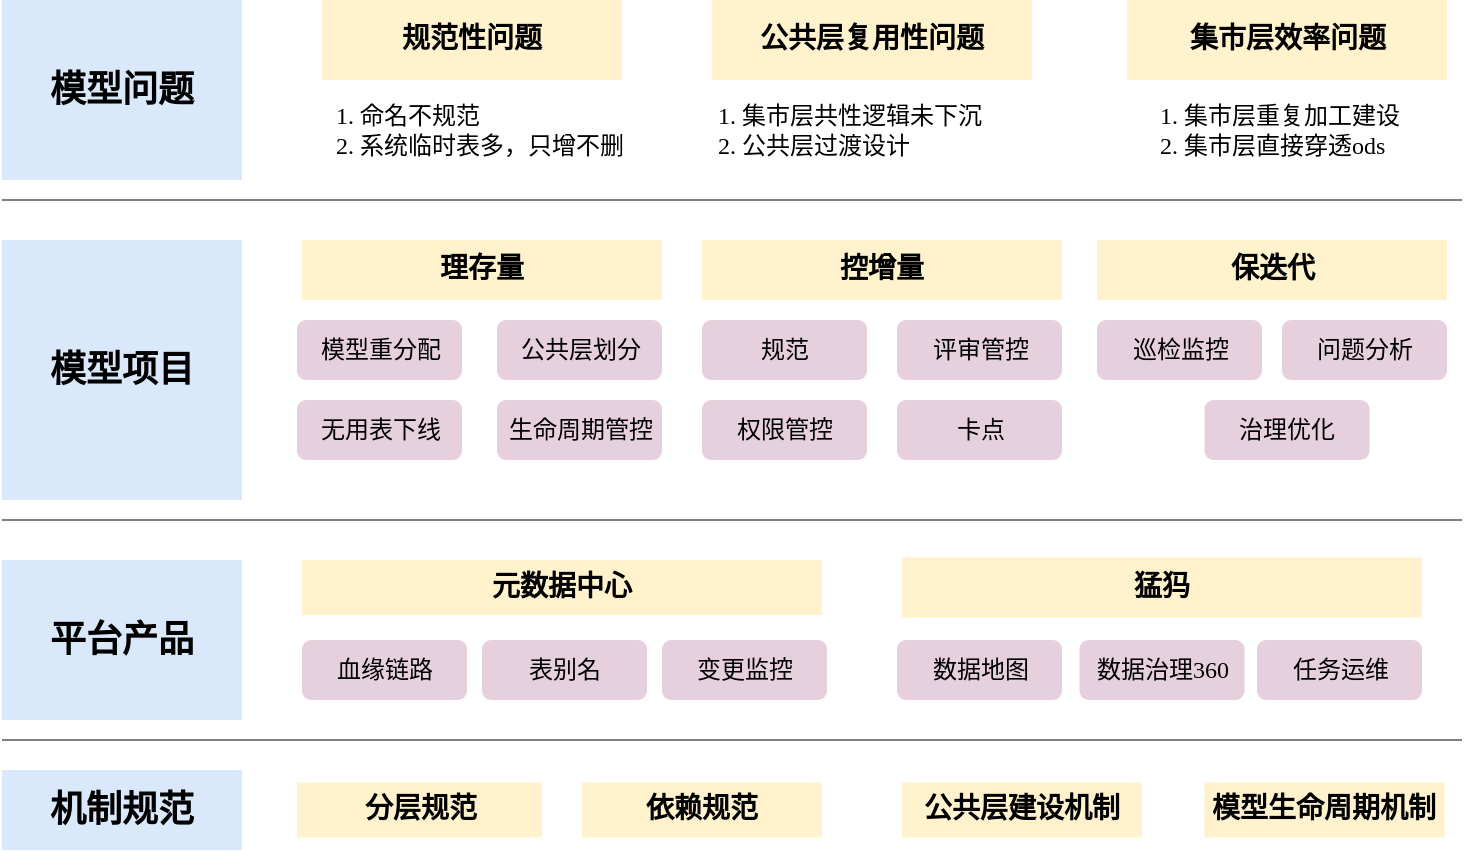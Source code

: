 <mxfile version="21.0.2" type="github">
  <diagram name="第 1 页" id="2HcNpDpKpD43kfRhDceQ">
    <mxGraphModel dx="1249" dy="409" grid="1" gridSize="10" guides="1" tooltips="1" connect="1" arrows="1" fold="1" page="1" pageScale="1" pageWidth="827" pageHeight="1169" math="0" shadow="0">
      <root>
        <mxCell id="0" />
        <mxCell id="1" parent="0" />
        <mxCell id="4aYSIVUjviSoJk4caTvQ-1" value="&lt;b&gt;&lt;font style=&quot;font-size: 18px;&quot;&gt;模型问题&lt;/font&gt;&lt;/b&gt;" style="rounded=0;whiteSpace=wrap;html=1;fillColor=#dae8fc;strokeColor=none;fontFamily=微软雅黑;" parent="1" vertex="1">
          <mxGeometry x="70" y="140" width="120" height="90" as="geometry" />
        </mxCell>
        <mxCell id="4aYSIVUjviSoJk4caTvQ-3" value="&lt;b&gt;&lt;font style=&quot;font-size: 18px;&quot;&gt;模型项目&lt;/font&gt;&lt;/b&gt;" style="rounded=0;whiteSpace=wrap;html=1;fillColor=#dae8fc;strokeColor=none;fontFamily=微软雅黑;" parent="1" vertex="1">
          <mxGeometry x="70" y="260" width="120" height="130" as="geometry" />
        </mxCell>
        <mxCell id="4aYSIVUjviSoJk4caTvQ-4" value="&lt;span style=&quot;font-size: 18px;&quot;&gt;&lt;b&gt;平台产品&lt;/b&gt;&lt;/span&gt;" style="rounded=0;whiteSpace=wrap;html=1;fillColor=#dae8fc;strokeColor=none;fontFamily=微软雅黑;" parent="1" vertex="1">
          <mxGeometry x="70" y="420" width="120" height="80" as="geometry" />
        </mxCell>
        <mxCell id="4aYSIVUjviSoJk4caTvQ-6" value="&lt;b style=&quot;&quot;&gt;&lt;font data-font-src=&quot;https://fonts.googleapis.com/css?family=%E5%BE%AE%E8%BD%AF%E9%BB%91%E4%BD%93&quot; style=&quot;font-size: 14px;&quot;&gt;规范性问题&lt;/font&gt;&lt;/b&gt;" style="rounded=0;whiteSpace=wrap;html=1;fillColor=#fff2cc;strokeColor=none;fontFamily=微软雅黑;" parent="1" vertex="1">
          <mxGeometry x="230" y="140" width="150" height="40" as="geometry" />
        </mxCell>
        <mxCell id="4aYSIVUjviSoJk4caTvQ-7" value="&lt;b style=&quot;&quot;&gt;&lt;font data-font-src=&quot;https://fonts.googleapis.com/css?family=%E5%BE%AE%E8%BD%AF%E9%BB%91%E4%BD%93&quot; style=&quot;font-size: 14px;&quot;&gt;公共层复用&lt;/font&gt;&lt;font data-font-src=&quot;https://fonts.googleapis.com/css?family=%E5%BE%AE%E8%BD%AF%E9%9B%85%E9%BB%91&quot; style=&quot;font-size: 14px;&quot;&gt;性&lt;/font&gt;&lt;font data-font-src=&quot;https://fonts.googleapis.com/css?family=%E5%BE%AE%E8%BD%AF%E9%BB%91%E4%BD%93&quot; style=&quot;font-size: 14px;&quot;&gt;问题&lt;/font&gt;&lt;/b&gt;" style="rounded=0;whiteSpace=wrap;html=1;fillColor=#fff2cc;strokeColor=none;fontFamily=微软雅黑;" parent="1" vertex="1">
          <mxGeometry x="425" y="140" width="160" height="40" as="geometry" />
        </mxCell>
        <mxCell id="4aYSIVUjviSoJk4caTvQ-8" value="&lt;b style=&quot;&quot;&gt;&lt;font data-font-src=&quot;https://fonts.googleapis.com/css?family=%E5%BE%AE%E8%BD%AF%E9%BB%91%E4%BD%93&quot; style=&quot;font-size: 14px;&quot;&gt;集市层效率问题&lt;/font&gt;&lt;/b&gt;" style="rounded=0;whiteSpace=wrap;html=1;fillColor=#fff2cc;strokeColor=none;fontFamily=微软雅黑;" parent="1" vertex="1">
          <mxGeometry x="632.5" y="140" width="160" height="40" as="geometry" />
        </mxCell>
        <mxCell id="4aYSIVUjviSoJk4caTvQ-9" value="&lt;div style=&quot;font-size: 12px;&quot; data-docx-has-block-data=&quot;false&quot; data-page-id=&quot;NvjLdLeH9o8p6bxKR6Vcqu8Snof&quot;&gt;&lt;div class=&quot;old-record-id-doxcnHVmCM9QDL73qTxH1DIglHe&quot; style=&quot;text-align: left;&quot;&gt;&lt;ol&gt;&lt;li&gt;&lt;font data-font-src=&quot;https://fonts.googleapis.com/css?family=Noto+Sans+Simplified+Chinese&quot;&gt;&lt;font style=&quot;&quot; data-font-src=&quot;https://fonts.googleapis.com/css?family=%E5%BE%AE%E8%BD%AF%E9%9B%85%E9%BB%91&quot;&gt;命名不规范&lt;/font&gt;&lt;font style=&quot;&quot; data-font-src=&quot;https://fonts.googleapis.com/css?family=Tilt+Prism&quot;&gt;&amp;nbsp;&lt;/font&gt;&lt;/font&gt;&lt;/li&gt;&lt;li&gt;&lt;font data-font-src=&quot;https://fonts.googleapis.com/css?family=Noto+Sans+Simplified+Chinese&quot;&gt;&lt;font style=&quot;&quot; data-font-src=&quot;https://fonts.googleapis.com/css?family=Tilt+Prism&quot;&gt;系统临时&lt;/font&gt;&lt;font style=&quot;&quot; data-font-src=&quot;https://fonts.googleapis.com/css?family=Noto+Sans+Simplified+Chinese&quot;&gt;表&lt;/font&gt;&lt;font style=&quot;&quot; data-font-src=&quot;https://fonts.googleapis.com/css?family=Tilt+Prism&quot;&gt;多，只增不删 &lt;/font&gt;&lt;/font&gt;&lt;/li&gt;&lt;/ol&gt;&lt;/div&gt;&lt;/div&gt;" style="text;html=1;strokeColor=none;fillColor=none;align=center;verticalAlign=middle;whiteSpace=wrap;rounded=0;fontSize=16;fontFamily=微软雅黑;" parent="1" vertex="1">
          <mxGeometry x="190" y="180" width="210" height="50" as="geometry" />
        </mxCell>
        <mxCell id="4aYSIVUjviSoJk4caTvQ-10" value="&lt;div style=&quot;font-size: 12px;&quot; data-docx-has-block-data=&quot;false&quot; data-page-id=&quot;NvjLdLeH9o8p6bxKR6Vcqu8Snof&quot;&gt;&lt;div class=&quot;old-record-id-doxcnHVmCM9QDL73qTxH1DIglHe&quot; style=&quot;text-align: left;&quot;&gt;&lt;ol&gt;&lt;li&gt;&lt;div data-docx-has-block-data=&quot;false&quot; data-page-id=&quot;NvjLdLeH9o8p6bxKR6Vcqu8Snof&quot;&gt;&lt;div class=&quot;old-record-id-doxcnEivKlTUM0fDhylv8IOwnDc&quot; style=&quot;&quot;&gt;&lt;font data-font-src=&quot;https://fonts.googleapis.com/css?family=%E5%BE%AE%E8%BD%AF%E9%BB%91%E4%BD%93&quot;&gt; 集市层共性逻辑未下沉&lt;/font&gt;&lt;/div&gt;&lt;/div&gt;&lt;/li&gt;&lt;li&gt;&lt;div class=&quot;old-record-id-doxcnEivKlTUM0fDhylv8IOwnDc&quot; style=&quot;&quot;&gt;&lt;font data-font-src=&quot;https://fonts.googleapis.com/css?family=%E5%BE%AE%E8%BD%AF%E9%BB%91%E4%BD%93&quot;&gt;公共层过渡设计&lt;/font&gt;&lt;/div&gt;&lt;/li&gt;&lt;/ol&gt;&lt;/div&gt;&lt;/div&gt;" style="text;html=1;strokeColor=none;fillColor=none;align=center;verticalAlign=middle;whiteSpace=wrap;rounded=0;fontSize=16;fontFamily=微软雅黑;" parent="1" vertex="1">
          <mxGeometry x="375" y="180" width="210" height="50" as="geometry" />
        </mxCell>
        <mxCell id="4aYSIVUjviSoJk4caTvQ-11" value="&lt;div style=&quot;font-size: 12px;&quot; data-docx-has-block-data=&quot;false&quot; data-page-id=&quot;NvjLdLeH9o8p6bxKR6Vcqu8Snof&quot;&gt;&lt;div class=&quot;old-record-id-doxcnHVmCM9QDL73qTxH1DIglHe&quot; style=&quot;text-align: left;&quot;&gt;&lt;ol&gt;&lt;li&gt;&lt;div data-docx-has-block-data=&quot;false&quot; data-page-id=&quot;NvjLdLeH9o8p6bxKR6Vcqu8Snof&quot;&gt;&lt;div class=&quot;old-record-id-doxcnEivKlTUM0fDhylv8IOwnDc&quot; style=&quot;&quot;&gt;&lt;div data-docx-has-block-data=&quot;false&quot; data-page-id=&quot;NvjLdLeH9o8p6bxKR6Vcqu8Snof&quot;&gt;&lt;div class=&quot;old-record-id-CeusdgKimoESmyxk93UcPse1nFb&quot; style=&quot;&quot;&gt;&lt;font data-font-src=&quot;https://fonts.googleapis.com/css?family=%E5%BE%AE%E8%BD%AF%E9%BB%91%E4%BD%93&quot;&gt;集市层重复加工建设&lt;/font&gt;&lt;/div&gt;&lt;/div&gt;&lt;/div&gt;&lt;/div&gt;&lt;/li&gt;&lt;li&gt;&lt;div class=&quot;old-record-id-CeusdgKimoESmyxk93UcPse1nFb&quot; style=&quot;&quot;&gt;&lt;font data-font-src=&quot;https://fonts.googleapis.com/css?family=%E5%BE%AE%E8%BD%AF%E9%BB%91%E4%BD%93&quot;&gt;集市层直接穿透ods&lt;/font&gt;&lt;/div&gt;&lt;/li&gt;&lt;/ol&gt;&lt;/div&gt;&lt;/div&gt;" style="text;html=1;strokeColor=none;fillColor=none;align=center;verticalAlign=middle;whiteSpace=wrap;rounded=0;fontSize=16;fontFamily=微软雅黑;" parent="1" vertex="1">
          <mxGeometry x="590" y="180" width="210" height="50" as="geometry" />
        </mxCell>
        <mxCell id="4aYSIVUjviSoJk4caTvQ-14" value="&lt;span style=&quot;font-size: 14px;&quot;&gt;&lt;b&gt;理存量&lt;/b&gt;&lt;/span&gt;" style="rounded=0;whiteSpace=wrap;html=1;fillColor=#fff2cc;strokeColor=none;fontFamily=微软雅黑;" parent="1" vertex="1">
          <mxGeometry x="220" y="260" width="180" height="30" as="geometry" />
        </mxCell>
        <mxCell id="4aYSIVUjviSoJk4caTvQ-15" value="&lt;span style=&quot;font-size: 14px;&quot;&gt;&lt;b&gt;控增量&lt;/b&gt;&lt;/span&gt;" style="rounded=0;whiteSpace=wrap;html=1;fillColor=#fff2cc;strokeColor=none;fontFamily=微软雅黑;" parent="1" vertex="1">
          <mxGeometry x="420" y="260" width="180" height="30" as="geometry" />
        </mxCell>
        <mxCell id="4aYSIVUjviSoJk4caTvQ-16" value="&lt;span style=&quot;font-size: 14px;&quot;&gt;&lt;b&gt;保迭代&lt;/b&gt;&lt;/span&gt;" style="rounded=0;whiteSpace=wrap;html=1;fillColor=#fff2cc;strokeColor=none;fontFamily=微软雅黑;" parent="1" vertex="1">
          <mxGeometry x="617.5" y="260" width="175" height="30" as="geometry" />
        </mxCell>
        <mxCell id="4aYSIVUjviSoJk4caTvQ-18" value="&lt;font data-font-src=&quot;https://fonts.googleapis.com/css?family=%E5%BE%AE%E8%BD%AF%E9%9B%85%E9%BB%91&quot; style=&quot;font-size: 12px;&quot;&gt;模型重分配&lt;/font&gt;" style="rounded=1;whiteSpace=wrap;html=1;dashed=1;strokeColor=none;strokeWidth=2;fontSize=14;fillColor=#E6D0DE;fontFamily=微软雅黑;" parent="1" vertex="1">
          <mxGeometry x="217.5" y="300" width="82.5" height="30" as="geometry" />
        </mxCell>
        <mxCell id="4aYSIVUjviSoJk4caTvQ-19" value="&lt;font data-font-src=&quot;https://fonts.googleapis.com/css?family=%E5%BE%AE%E8%BD%AF%E9%BB%91%E4%BD%93&quot; style=&quot;font-size: 12px;&quot;&gt;公共层划分&lt;/font&gt;" style="rounded=1;whiteSpace=wrap;html=1;dashed=1;strokeColor=none;strokeWidth=2;fontSize=14;fillColor=#E6D0DE;fontFamily=微软雅黑;" parent="1" vertex="1">
          <mxGeometry x="317.5" y="300" width="82.5" height="30" as="geometry" />
        </mxCell>
        <mxCell id="4aYSIVUjviSoJk4caTvQ-21" value="&lt;font style=&quot;font-size: 12px;&quot;&gt;无用表下线&lt;/font&gt;" style="rounded=1;whiteSpace=wrap;html=1;dashed=1;strokeColor=none;strokeWidth=2;fontSize=14;fillColor=#E6D0DE;fontFamily=微软雅黑;" parent="1" vertex="1">
          <mxGeometry x="217.5" y="340" width="82.5" height="30" as="geometry" />
        </mxCell>
        <mxCell id="4aYSIVUjviSoJk4caTvQ-22" value="&lt;font style=&quot;font-size: 12px;&quot;&gt;生命周期管控&lt;/font&gt;" style="rounded=1;whiteSpace=wrap;html=1;dashed=1;strokeColor=none;strokeWidth=2;fontSize=14;fillColor=#E6D0DE;fontFamily=微软雅黑;" parent="1" vertex="1">
          <mxGeometry x="317.5" y="340" width="82.5" height="30" as="geometry" />
        </mxCell>
        <mxCell id="4aYSIVUjviSoJk4caTvQ-23" value="&lt;span style=&quot;font-size: 12px;&quot;&gt;&lt;font&gt;规范&lt;/font&gt;&lt;/span&gt;" style="rounded=1;whiteSpace=wrap;html=1;dashed=1;strokeColor=none;strokeWidth=2;fontSize=14;fillColor=#E6D0DE;fontFamily=微软雅黑;" parent="1" vertex="1">
          <mxGeometry x="420" y="300" width="82.5" height="30" as="geometry" />
        </mxCell>
        <mxCell id="4aYSIVUjviSoJk4caTvQ-24" value="&lt;span style=&quot;font-size: 12px;&quot;&gt;评审管控&lt;/span&gt;" style="rounded=1;whiteSpace=wrap;html=1;dashed=1;strokeColor=none;strokeWidth=2;fontSize=14;fillColor=#E6D0DE;fontFamily=微软雅黑;" parent="1" vertex="1">
          <mxGeometry x="517.5" y="300" width="82.5" height="30" as="geometry" />
        </mxCell>
        <mxCell id="4aYSIVUjviSoJk4caTvQ-26" value="&lt;span style=&quot;font-size: 12px;&quot;&gt;巡检监控&lt;/span&gt;" style="rounded=1;whiteSpace=wrap;html=1;dashed=1;strokeColor=none;strokeWidth=2;fontSize=14;fillColor=#E6D0DE;fontFamily=微软雅黑;" parent="1" vertex="1">
          <mxGeometry x="617.5" y="300" width="82.5" height="30" as="geometry" />
        </mxCell>
        <mxCell id="4aYSIVUjviSoJk4caTvQ-27" value="&lt;span style=&quot;font-size: 12px;&quot;&gt;&lt;font&gt;问题分析&lt;/font&gt;&lt;/span&gt;" style="rounded=1;whiteSpace=wrap;html=1;dashed=1;strokeColor=none;strokeWidth=2;fontSize=14;fillColor=#E6D0DE;fontFamily=微软雅黑;" parent="1" vertex="1">
          <mxGeometry x="710" y="300" width="82.5" height="30" as="geometry" />
        </mxCell>
        <mxCell id="4aYSIVUjviSoJk4caTvQ-28" value="&lt;span style=&quot;font-size: 12px;&quot;&gt;治理优化&lt;/span&gt;" style="rounded=1;whiteSpace=wrap;html=1;dashed=1;strokeColor=none;strokeWidth=2;fontSize=14;fillColor=#E6D0DE;fontFamily=微软雅黑;" parent="1" vertex="1">
          <mxGeometry x="671.25" y="340" width="82.5" height="30" as="geometry" />
        </mxCell>
        <mxCell id="4aYSIVUjviSoJk4caTvQ-30" value="&lt;span style=&quot;font-size: 12px;&quot;&gt;权限管控&lt;/span&gt;" style="rounded=1;whiteSpace=wrap;html=1;dashed=1;strokeColor=none;strokeWidth=2;fontSize=14;fillColor=#E6D0DE;fontFamily=微软雅黑;" parent="1" vertex="1">
          <mxGeometry x="420" y="340" width="82.5" height="30" as="geometry" />
        </mxCell>
        <mxCell id="4aYSIVUjviSoJk4caTvQ-31" value="&lt;span style=&quot;font-size: 12px;&quot;&gt;卡点&lt;/span&gt;" style="rounded=1;whiteSpace=wrap;html=1;dashed=1;strokeColor=none;strokeWidth=2;fontSize=14;fillColor=#E6D0DE;fontFamily=微软雅黑;" parent="1" vertex="1">
          <mxGeometry x="517.5" y="340" width="82.5" height="30" as="geometry" />
        </mxCell>
        <mxCell id="4aYSIVUjviSoJk4caTvQ-33" value="&lt;span style=&quot;font-size: 14px;&quot;&gt;&lt;b&gt;猛犸&lt;/b&gt;&lt;/span&gt;" style="rounded=0;whiteSpace=wrap;html=1;fillColor=#fff2cc;strokeColor=none;fontFamily=微软雅黑;" parent="1" vertex="1">
          <mxGeometry x="520" y="418.75" width="260" height="30" as="geometry" />
        </mxCell>
        <mxCell id="4aYSIVUjviSoJk4caTvQ-34" value="&lt;span style=&quot;font-size: 14px;&quot;&gt;&lt;b&gt;元数据中心&lt;/b&gt;&lt;/span&gt;" style="rounded=0;whiteSpace=wrap;html=1;fillColor=#fff2cc;strokeColor=none;fontFamily=微软雅黑;" parent="1" vertex="1">
          <mxGeometry x="220" y="420" width="260" height="27.5" as="geometry" />
        </mxCell>
        <mxCell id="4aYSIVUjviSoJk4caTvQ-36" value="&lt;span style=&quot;font-size: 12px;&quot;&gt;血缘链路&lt;/span&gt;" style="rounded=1;whiteSpace=wrap;html=1;dashed=1;strokeColor=none;strokeWidth=2;fontSize=14;fillColor=#E6D0DE;fontFamily=微软雅黑;" parent="1" vertex="1">
          <mxGeometry x="220" y="460" width="82.5" height="30" as="geometry" />
        </mxCell>
        <mxCell id="4aYSIVUjviSoJk4caTvQ-37" value="&lt;span style=&quot;font-size: 12px;&quot;&gt;表别名&lt;/span&gt;" style="rounded=1;whiteSpace=wrap;html=1;dashed=1;strokeColor=none;strokeWidth=2;fontSize=14;fillColor=#E6D0DE;fontFamily=微软雅黑;" parent="1" vertex="1">
          <mxGeometry x="310" y="460" width="82.5" height="30" as="geometry" />
        </mxCell>
        <mxCell id="4aYSIVUjviSoJk4caTvQ-38" value="&lt;span style=&quot;font-size: 12px;&quot;&gt;变更监控&lt;/span&gt;" style="rounded=1;whiteSpace=wrap;html=1;dashed=1;strokeColor=none;strokeWidth=2;fontSize=14;fillColor=#E6D0DE;fontFamily=微软雅黑;" parent="1" vertex="1">
          <mxGeometry x="400" y="460" width="82.5" height="30" as="geometry" />
        </mxCell>
        <mxCell id="4aYSIVUjviSoJk4caTvQ-39" value="&lt;span style=&quot;font-size: 12px;&quot;&gt;数据地图&lt;/span&gt;" style="rounded=1;whiteSpace=wrap;html=1;dashed=1;strokeColor=none;strokeWidth=2;fontSize=14;fillColor=#E6D0DE;fontFamily=微软雅黑;" parent="1" vertex="1">
          <mxGeometry x="517.5" y="460" width="82.5" height="30" as="geometry" />
        </mxCell>
        <mxCell id="4aYSIVUjviSoJk4caTvQ-40" value="&lt;span style=&quot;font-size: 12px;&quot;&gt;数据治理360&lt;/span&gt;" style="rounded=1;whiteSpace=wrap;html=1;dashed=1;strokeColor=none;strokeWidth=2;fontSize=14;fillColor=#E6D0DE;fontFamily=微软雅黑;" parent="1" vertex="1">
          <mxGeometry x="608.75" y="460" width="82.5" height="30" as="geometry" />
        </mxCell>
        <mxCell id="4aYSIVUjviSoJk4caTvQ-41" value="&lt;span style=&quot;font-size: 12px;&quot;&gt;任务运维&lt;/span&gt;" style="rounded=1;whiteSpace=wrap;html=1;dashed=1;strokeColor=none;strokeWidth=2;fontSize=14;fillColor=#E6D0DE;fontFamily=微软雅黑;" parent="1" vertex="1">
          <mxGeometry x="697.5" y="460" width="82.5" height="30" as="geometry" />
        </mxCell>
        <mxCell id="gpzjmdm7jTk252mn6LHU-2" value="&lt;span style=&quot;font-size: 18px;&quot;&gt;&lt;b&gt;机制规范&lt;/b&gt;&lt;/span&gt;" style="rounded=0;whiteSpace=wrap;html=1;fillColor=#dae8fc;strokeColor=none;fontFamily=微软雅黑;" parent="1" vertex="1">
          <mxGeometry x="70" y="525" width="120" height="40" as="geometry" />
        </mxCell>
        <mxCell id="gpzjmdm7jTk252mn6LHU-3" value="&lt;span style=&quot;font-size: 14px;&quot;&gt;&lt;b&gt;分层规范&lt;/b&gt;&lt;/span&gt;" style="rounded=0;whiteSpace=wrap;html=1;fillColor=#fff2cc;strokeColor=none;fontFamily=微软雅黑;" parent="1" vertex="1">
          <mxGeometry x="217.5" y="531.25" width="122.5" height="27.5" as="geometry" />
        </mxCell>
        <mxCell id="gpzjmdm7jTk252mn6LHU-4" value="&lt;span style=&quot;font-size: 14px;&quot;&gt;&lt;b&gt;依赖规范&lt;/b&gt;&lt;/span&gt;" style="rounded=0;whiteSpace=wrap;html=1;fillColor=#fff2cc;strokeColor=none;fontFamily=微软雅黑;" parent="1" vertex="1">
          <mxGeometry x="360" y="531.25" width="120" height="27.5" as="geometry" />
        </mxCell>
        <mxCell id="gpzjmdm7jTk252mn6LHU-5" value="&lt;span style=&quot;font-size: 14px;&quot;&gt;&lt;b&gt;公共层建设机制&lt;/b&gt;&lt;/span&gt;" style="rounded=0;whiteSpace=wrap;html=1;fillColor=#fff2cc;strokeColor=none;fontFamily=微软雅黑;" parent="1" vertex="1">
          <mxGeometry x="520" y="531.25" width="120" height="27.5" as="geometry" />
        </mxCell>
        <mxCell id="gpzjmdm7jTk252mn6LHU-6" value="&lt;span style=&quot;font-size: 14px;&quot;&gt;&lt;b&gt;模型生命周期机制&lt;/b&gt;&lt;/span&gt;" style="rounded=0;whiteSpace=wrap;html=1;fillColor=#fff2cc;strokeColor=none;fontFamily=微软雅黑;" parent="1" vertex="1">
          <mxGeometry x="671.25" y="531.25" width="120" height="27.5" as="geometry" />
        </mxCell>
        <mxCell id="jfjNn0UuYC4b5yrFFOBq-1" value="" style="endArrow=none;html=1;rounded=0;fontFamily=微软雅黑;strokeWidth=1;strokeColor=#808080;" parent="1" edge="1">
          <mxGeometry width="50" height="50" relative="1" as="geometry">
            <mxPoint x="70" y="240" as="sourcePoint" />
            <mxPoint x="800" y="240" as="targetPoint" />
          </mxGeometry>
        </mxCell>
        <mxCell id="jfjNn0UuYC4b5yrFFOBq-2" value="" style="endArrow=none;html=1;rounded=0;fontFamily=微软雅黑;strokeWidth=1;strokeColor=#808080;" parent="1" edge="1">
          <mxGeometry width="50" height="50" relative="1" as="geometry">
            <mxPoint x="70" y="400" as="sourcePoint" />
            <mxPoint x="800" y="400" as="targetPoint" />
          </mxGeometry>
        </mxCell>
        <mxCell id="jfjNn0UuYC4b5yrFFOBq-3" value="" style="endArrow=none;html=1;rounded=0;fontFamily=微软雅黑;strokeWidth=1;strokeColor=#808080;" parent="1" edge="1">
          <mxGeometry width="50" height="50" relative="1" as="geometry">
            <mxPoint x="70" y="510" as="sourcePoint" />
            <mxPoint x="800" y="510" as="targetPoint" />
          </mxGeometry>
        </mxCell>
      </root>
    </mxGraphModel>
  </diagram>
</mxfile>
